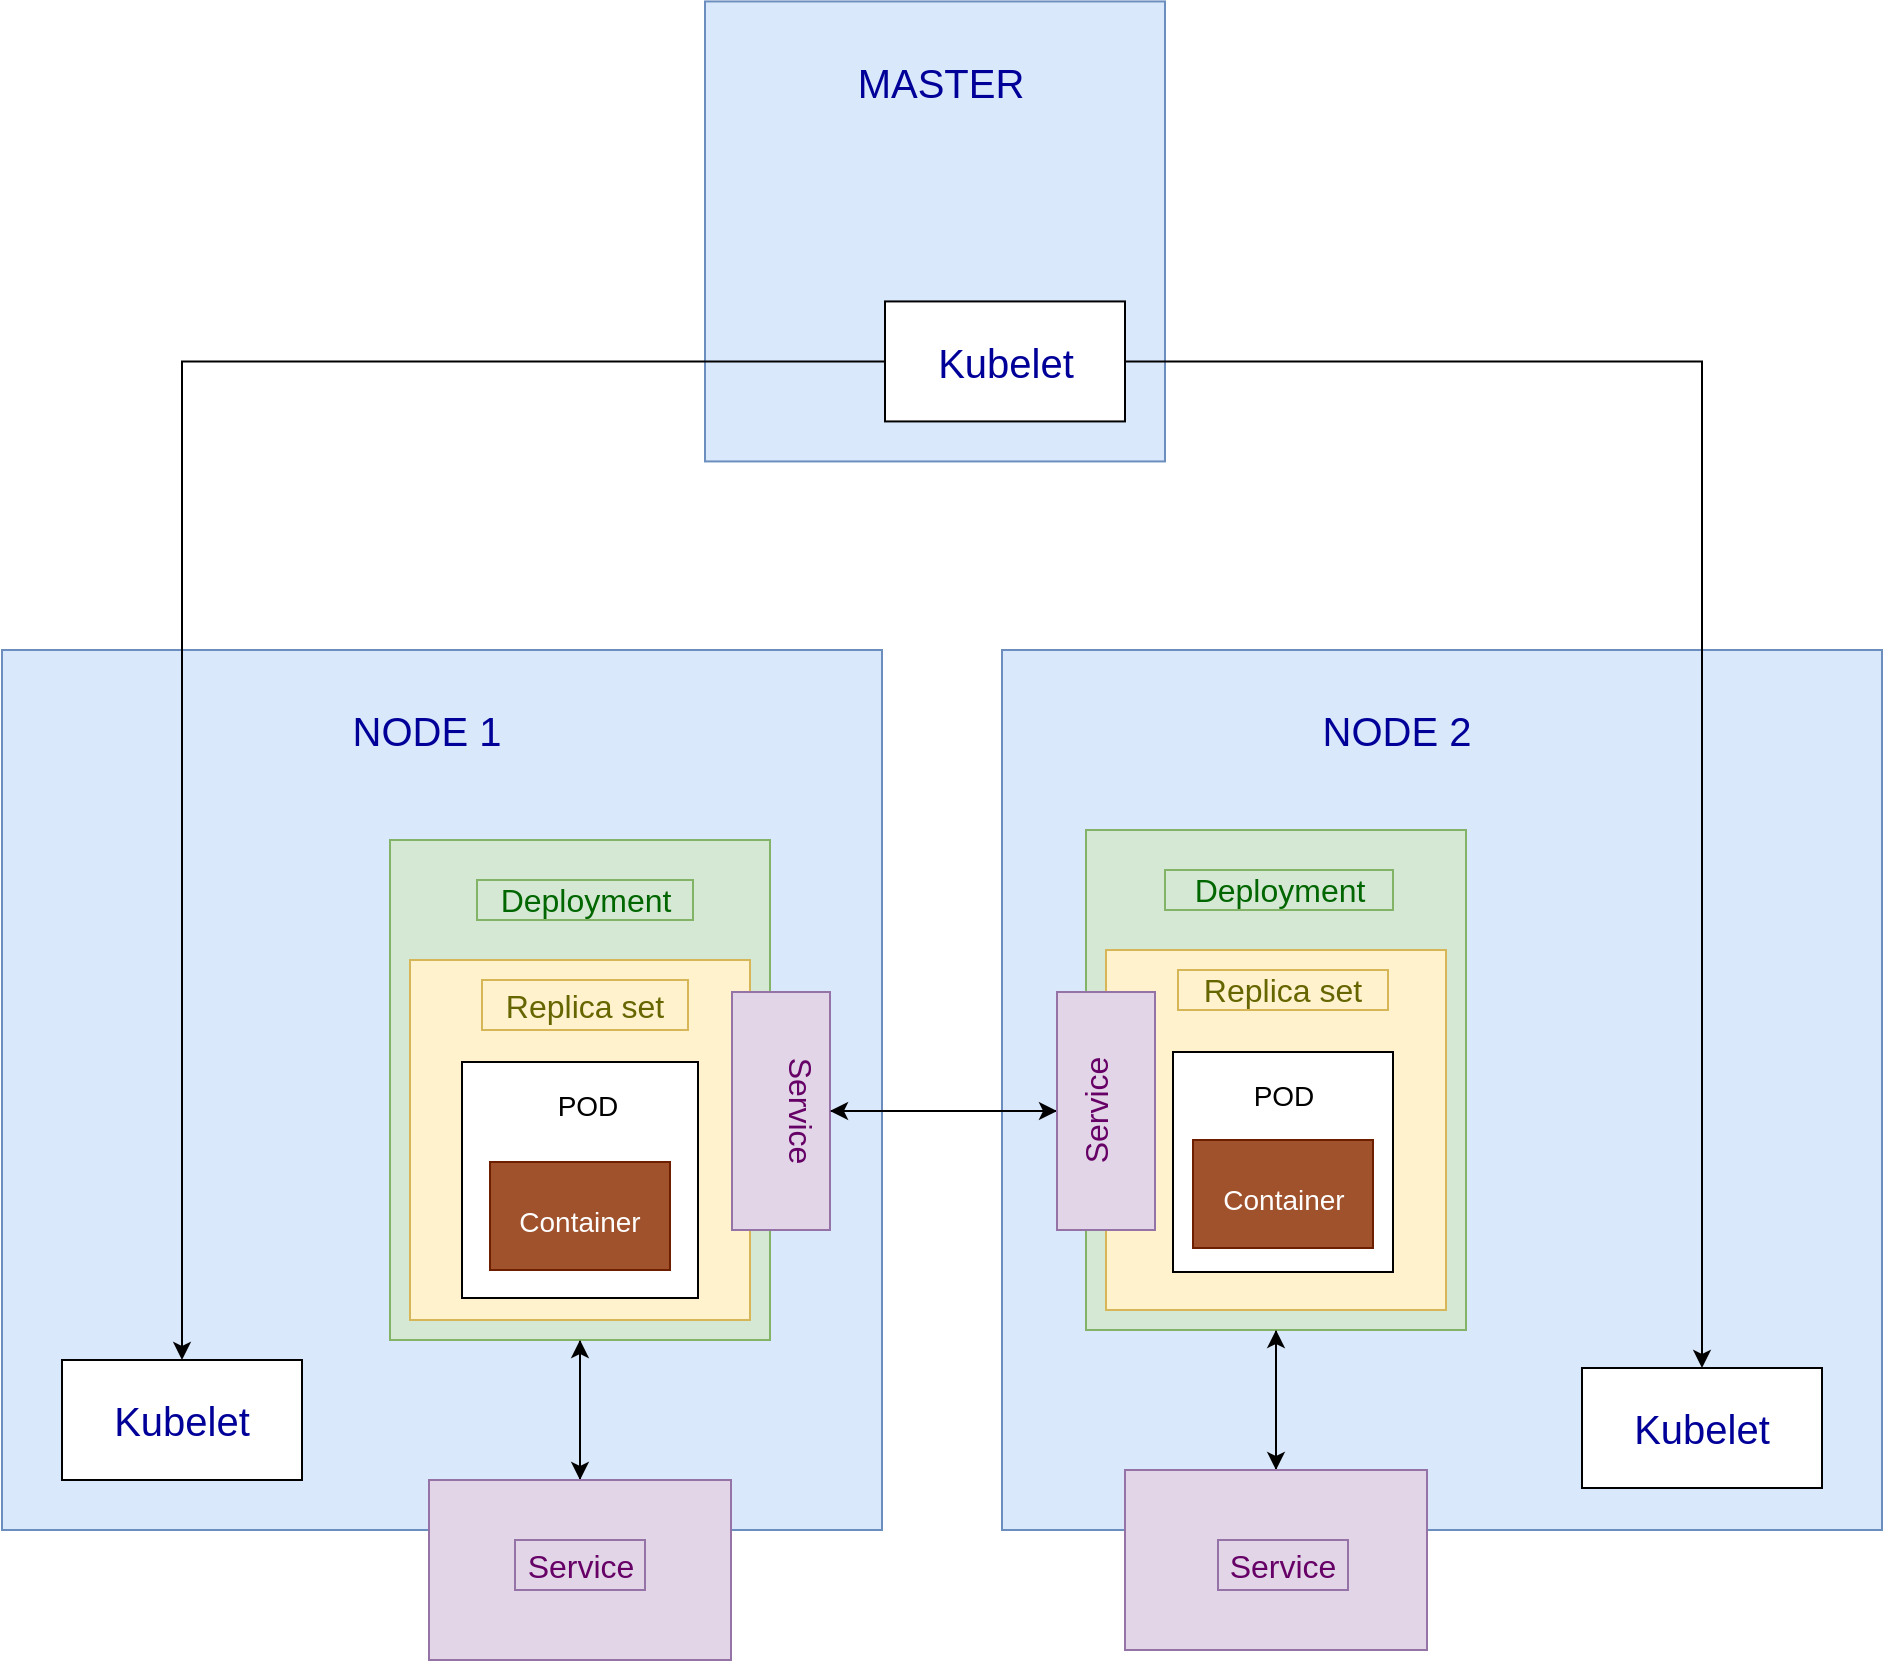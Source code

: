 <mxfile version="11.2.9" type="device" pages="1"><diagram id="TVPadQyQwi-CoDUWOwtm" name="Page-1"><mxGraphModel dx="2523" dy="1979" grid="1" gridSize="10" guides="1" tooltips="1" connect="1" arrows="1" fold="1" page="1" pageScale="1" pageWidth="850" pageHeight="1100" math="0" shadow="0"><root><mxCell id="0"/><mxCell id="1" parent="0"/><mxCell id="bcOwZ3Dogqg1HZM1iRyy-1" value="" style="whiteSpace=wrap;html=1;aspect=fixed;fillColor=#dae8fc;strokeColor=#6c8ebf;" vertex="1" parent="1"><mxGeometry x="260" y="130" width="440" height="440" as="geometry"/></mxCell><mxCell id="bcOwZ3Dogqg1HZM1iRyy-13" style="edgeStyle=orthogonalEdgeStyle;rounded=0;orthogonalLoop=1;jettySize=auto;html=1;fontColor=#666600;entryX=0.5;entryY=0;entryDx=0;entryDy=0;" edge="1" parent="1" source="bcOwZ3Dogqg1HZM1iRyy-3" target="bcOwZ3Dogqg1HZM1iRyy-5"><mxGeometry relative="1" as="geometry"><mxPoint x="397" y="550" as="targetPoint"/></mxGeometry></mxCell><mxCell id="bcOwZ3Dogqg1HZM1iRyy-3" value="" style="rounded=0;whiteSpace=wrap;html=1;fillColor=#d5e8d4;strokeColor=#82b366;" vertex="1" parent="1"><mxGeometry x="302" y="220" width="190" height="250" as="geometry"/></mxCell><mxCell id="bcOwZ3Dogqg1HZM1iRyy-4" value="" style="rounded=0;whiteSpace=wrap;html=1;fillColor=#fff2cc;strokeColor=#d6b656;" vertex="1" parent="1"><mxGeometry x="312" y="280" width="170" height="180" as="geometry"/></mxCell><mxCell id="bcOwZ3Dogqg1HZM1iRyy-12" style="edgeStyle=orthogonalEdgeStyle;rounded=0;orthogonalLoop=1;jettySize=auto;html=1;exitX=0.5;exitY=0;exitDx=0;exitDy=0;entryX=0.5;entryY=1;entryDx=0;entryDy=0;fontColor=#666600;" edge="1" parent="1" source="bcOwZ3Dogqg1HZM1iRyy-5" target="bcOwZ3Dogqg1HZM1iRyy-3"><mxGeometry relative="1" as="geometry"/></mxCell><mxCell id="bcOwZ3Dogqg1HZM1iRyy-5" value="" style="rounded=0;whiteSpace=wrap;html=1;fillColor=#e1d5e7;strokeColor=#9673a6;" vertex="1" parent="1"><mxGeometry x="321.5" y="540" width="151" height="90" as="geometry"/></mxCell><mxCell id="bcOwZ3Dogqg1HZM1iRyy-6" value="" style="whiteSpace=wrap;html=1;aspect=fixed;" vertex="1" parent="1"><mxGeometry x="345.5" y="331" width="110" height="110" as="geometry"/></mxCell><mxCell id="bcOwZ3Dogqg1HZM1iRyy-10" value="Deployment" style="text;html=1;strokeColor=#82b366;fillColor=#d5e8d4;align=center;verticalAlign=middle;whiteSpace=wrap;rounded=0;fontColor=#006600;fontSize=16;" vertex="1" parent="1"><mxGeometry x="341.5" y="240" width="114" height="20" as="geometry"/></mxCell><mxCell id="bcOwZ3Dogqg1HZM1iRyy-11" value="Replica set" style="text;html=1;strokeColor=#d6b656;fillColor=#fff2cc;align=center;verticalAlign=middle;whiteSpace=wrap;rounded=0;fontColor=#666600;fontSize=16;" vertex="1" parent="1"><mxGeometry x="348" y="290" width="105" height="20" as="geometry"/></mxCell><mxCell id="bcOwZ3Dogqg1HZM1iRyy-14" value="&lt;div style=&quot;font-size: 16px;&quot;&gt;Service&lt;/div&gt;" style="text;html=1;strokeColor=#9673a6;fillColor=#e1d5e7;align=center;verticalAlign=middle;whiteSpace=wrap;rounded=0;fontColor=#660066;fontSize=16;" vertex="1" parent="1"><mxGeometry x="368" y="575" width="65" height="25" as="geometry"/></mxCell><mxCell id="bcOwZ3Dogqg1HZM1iRyy-15" value="" style="whiteSpace=wrap;html=1;aspect=fixed;fillColor=#dae8fc;strokeColor=#6c8ebf;" vertex="1" parent="1"><mxGeometry x="-240" y="130" width="440" height="440" as="geometry"/></mxCell><mxCell id="bcOwZ3Dogqg1HZM1iRyy-19" style="edgeStyle=orthogonalEdgeStyle;rounded=0;orthogonalLoop=1;jettySize=auto;html=1;fontColor=#666600;entryX=0.5;entryY=0;entryDx=0;entryDy=0;" edge="1" parent="1" source="bcOwZ3Dogqg1HZM1iRyy-20" target="bcOwZ3Dogqg1HZM1iRyy-23"><mxGeometry relative="1" as="geometry"><mxPoint x="49" y="555" as="targetPoint"/></mxGeometry></mxCell><mxCell id="bcOwZ3Dogqg1HZM1iRyy-20" value="" style="rounded=0;whiteSpace=wrap;html=1;fillColor=#d5e8d4;strokeColor=#82b366;" vertex="1" parent="1"><mxGeometry x="-46" y="225" width="190" height="250" as="geometry"/></mxCell><mxCell id="bcOwZ3Dogqg1HZM1iRyy-21" value="" style="rounded=0;whiteSpace=wrap;html=1;fillColor=#fff2cc;strokeColor=#d6b656;" vertex="1" parent="1"><mxGeometry x="-36" y="285" width="170" height="180" as="geometry"/></mxCell><mxCell id="bcOwZ3Dogqg1HZM1iRyy-22" style="edgeStyle=orthogonalEdgeStyle;rounded=0;orthogonalLoop=1;jettySize=auto;html=1;exitX=0.5;exitY=0;exitDx=0;exitDy=0;entryX=0.5;entryY=1;entryDx=0;entryDy=0;fontColor=#666600;" edge="1" parent="1" source="bcOwZ3Dogqg1HZM1iRyy-23" target="bcOwZ3Dogqg1HZM1iRyy-20"><mxGeometry relative="1" as="geometry"/></mxCell><mxCell id="bcOwZ3Dogqg1HZM1iRyy-23" value="" style="rounded=0;whiteSpace=wrap;html=1;fillColor=#e1d5e7;strokeColor=#9673a6;" vertex="1" parent="1"><mxGeometry x="-26.5" y="545" width="151" height="90" as="geometry"/></mxCell><mxCell id="bcOwZ3Dogqg1HZM1iRyy-24" value="" style="whiteSpace=wrap;html=1;aspect=fixed;" vertex="1" parent="1"><mxGeometry x="-10" y="336" width="118" height="118" as="geometry"/></mxCell><mxCell id="bcOwZ3Dogqg1HZM1iRyy-25" value="Deployment" style="text;html=1;strokeColor=#82b366;fillColor=#d5e8d4;align=center;verticalAlign=middle;whiteSpace=wrap;rounded=0;fontColor=#006600;fontSize=16;" vertex="1" parent="1"><mxGeometry x="-2.5" y="245" width="108" height="20" as="geometry"/></mxCell><mxCell id="bcOwZ3Dogqg1HZM1iRyy-26" value="Replica set" style="text;html=1;strokeColor=#d6b656;fillColor=#fff2cc;align=center;verticalAlign=middle;whiteSpace=wrap;rounded=0;fontColor=#666600;fontSize=16;" vertex="1" parent="1"><mxGeometry y="295" width="103" height="25" as="geometry"/></mxCell><mxCell id="bcOwZ3Dogqg1HZM1iRyy-36" style="edgeStyle=orthogonalEdgeStyle;rounded=0;orthogonalLoop=1;jettySize=auto;html=1;entryX=0;entryY=0.5;entryDx=0;entryDy=0;fontColor=#660066;" edge="1" parent="1" source="bcOwZ3Dogqg1HZM1iRyy-28" target="bcOwZ3Dogqg1HZM1iRyy-30"><mxGeometry relative="1" as="geometry"/></mxCell><mxCell id="bcOwZ3Dogqg1HZM1iRyy-28" value="" style="rounded=0;whiteSpace=wrap;html=1;fillColor=#e1d5e7;strokeColor=#9673a6;" vertex="1" parent="1"><mxGeometry x="125" y="301" width="49" height="119" as="geometry"/></mxCell><mxCell id="bcOwZ3Dogqg1HZM1iRyy-29" value="&lt;div style=&quot;font-size: 16px;&quot;&gt;Service&lt;/div&gt;&lt;div style=&quot;font-size: 16px;&quot;&gt;&lt;br style=&quot;font-size: 16px;&quot;&gt;&lt;/div&gt;" style="text;html=1;strokeColor=none;fillColor=none;align=center;verticalAlign=middle;whiteSpace=wrap;rounded=0;fontColor=#660066;direction=west;rotation=90;fontSize=16;" vertex="1" parent="1"><mxGeometry x="129.5" y="350" width="40" height="20" as="geometry"/></mxCell><mxCell id="bcOwZ3Dogqg1HZM1iRyy-35" style="edgeStyle=orthogonalEdgeStyle;rounded=0;orthogonalLoop=1;jettySize=auto;html=1;entryX=1;entryY=0.5;entryDx=0;entryDy=0;fontColor=#660066;" edge="1" parent="1" source="bcOwZ3Dogqg1HZM1iRyy-30" target="bcOwZ3Dogqg1HZM1iRyy-28"><mxGeometry relative="1" as="geometry"/></mxCell><mxCell id="bcOwZ3Dogqg1HZM1iRyy-30" value="" style="rounded=0;whiteSpace=wrap;html=1;fillColor=#e1d5e7;strokeColor=#9673a6;" vertex="1" parent="1"><mxGeometry x="287.5" y="301" width="49" height="119" as="geometry"/></mxCell><mxCell id="bcOwZ3Dogqg1HZM1iRyy-31" value="&lt;div style=&quot;font-size: 16px;&quot;&gt;Service&lt;/div&gt;&lt;div style=&quot;font-size: 16px;&quot;&gt;&lt;br style=&quot;font-size: 16px;&quot;&gt;&lt;/div&gt;" style="text;html=1;strokeColor=none;fillColor=none;align=center;verticalAlign=middle;whiteSpace=wrap;rounded=0;fontColor=#660066;direction=west;rotation=-90;fontSize=16;" vertex="1" parent="1"><mxGeometry x="297" y="350" width="40" height="20" as="geometry"/></mxCell><mxCell id="bcOwZ3Dogqg1HZM1iRyy-38" value="NODE 1" style="text;html=1;strokeColor=none;fillColor=none;align=center;verticalAlign=middle;whiteSpace=wrap;rounded=0;fontColor=#000099;fontSize=20;" vertex="1" parent="1"><mxGeometry x="-73.5" y="160" width="91" height="20" as="geometry"/></mxCell><mxCell id="bcOwZ3Dogqg1HZM1iRyy-39" value="&lt;div&gt;NODE 2&lt;/div&gt;" style="text;html=1;strokeColor=none;fillColor=none;align=center;verticalAlign=middle;whiteSpace=wrap;rounded=0;fontColor=#000099;fontSize=20;" vertex="1" parent="1"><mxGeometry x="411.5" y="160" width="91" height="20" as="geometry"/></mxCell><mxCell id="bcOwZ3Dogqg1HZM1iRyy-40" value="" style="whiteSpace=wrap;html=1;aspect=fixed;fillColor=#dae8fc;strokeColor=#6c8ebf;" vertex="1" parent="1"><mxGeometry x="111.5" y="-194.286" width="230" height="230" as="geometry"/></mxCell><mxCell id="bcOwZ3Dogqg1HZM1iRyy-52" value="MASTER" style="text;html=1;strokeColor=none;fillColor=none;align=center;verticalAlign=middle;whiteSpace=wrap;rounded=0;fontColor=#000099;fontSize=20;" vertex="1" parent="1"><mxGeometry x="184" y="-164.286" width="91" height="20" as="geometry"/></mxCell><mxCell id="bcOwZ3Dogqg1HZM1iRyy-53" value="Kubelet" style="rounded=0;whiteSpace=wrap;html=1;fontSize=20;fontColor=#000099;" vertex="1" parent="1"><mxGeometry x="550" y="489" width="120" height="60" as="geometry"/></mxCell><mxCell id="bcOwZ3Dogqg1HZM1iRyy-54" value="Kubelet" style="rounded=0;whiteSpace=wrap;html=1;fontSize=20;fontColor=#000099;" vertex="1" parent="1"><mxGeometry x="-210" y="485" width="120" height="60" as="geometry"/></mxCell><mxCell id="bcOwZ3Dogqg1HZM1iRyy-57" style="edgeStyle=orthogonalEdgeStyle;rounded=0;orthogonalLoop=1;jettySize=auto;html=1;fontSize=16;fontColor=#000099;" edge="1" parent="1" source="bcOwZ3Dogqg1HZM1iRyy-55" target="bcOwZ3Dogqg1HZM1iRyy-54"><mxGeometry relative="1" as="geometry"/></mxCell><mxCell id="bcOwZ3Dogqg1HZM1iRyy-58" style="edgeStyle=orthogonalEdgeStyle;rounded=0;orthogonalLoop=1;jettySize=auto;html=1;fontSize=16;fontColor=#000099;" edge="1" parent="1" source="bcOwZ3Dogqg1HZM1iRyy-55" target="bcOwZ3Dogqg1HZM1iRyy-53"><mxGeometry relative="1" as="geometry"/></mxCell><mxCell id="bcOwZ3Dogqg1HZM1iRyy-55" value="Kubelet" style="rounded=0;whiteSpace=wrap;html=1;fontSize=20;fontColor=#000099;" vertex="1" parent="1"><mxGeometry x="201.5" y="-44.286" width="120" height="60" as="geometry"/></mxCell><mxCell id="bcOwZ3Dogqg1HZM1iRyy-56" value="&lt;div style=&quot;font-size: 16px;&quot;&gt;Service&lt;/div&gt;" style="text;html=1;strokeColor=#9673a6;fillColor=#e1d5e7;align=center;verticalAlign=middle;whiteSpace=wrap;rounded=0;fontColor=#660066;fontSize=16;" vertex="1" parent="1"><mxGeometry x="16.5" y="575" width="65" height="25" as="geometry"/></mxCell><mxCell id="bcOwZ3Dogqg1HZM1iRyy-59" value="&lt;font style=&quot;font-size: 14px&quot;&gt;POD&lt;/font&gt;" style="text;html=1;strokeColor=none;fillColor=none;align=center;verticalAlign=middle;whiteSpace=wrap;rounded=0;fontSize=20;fontColor=#000000;" vertex="1" parent="1"><mxGeometry x="33" y="345" width="40" height="20" as="geometry"/></mxCell><mxCell id="bcOwZ3Dogqg1HZM1iRyy-60" value="&lt;font style=&quot;font-size: 14px&quot;&gt;POD&lt;/font&gt;" style="text;html=1;strokeColor=none;fillColor=none;align=center;verticalAlign=middle;whiteSpace=wrap;rounded=0;fontSize=20;fontColor=#000000;" vertex="1" parent="1"><mxGeometry x="380.5" y="340" width="40" height="20" as="geometry"/></mxCell><mxCell id="bcOwZ3Dogqg1HZM1iRyy-61" value="&lt;font style=&quot;font-size: 14px&quot;&gt;Container&lt;/font&gt;" style="rounded=0;whiteSpace=wrap;html=1;fontSize=20;fontColor=#ffffff;fillColor=#a0522d;strokeColor=#6D1F00;" vertex="1" parent="1"><mxGeometry x="4" y="386" width="90" height="54" as="geometry"/></mxCell><mxCell id="bcOwZ3Dogqg1HZM1iRyy-62" value="&lt;font style=&quot;font-size: 14px&quot;&gt;Container&lt;/font&gt;" style="rounded=0;whiteSpace=wrap;html=1;fontSize=20;fontColor=#ffffff;fillColor=#a0522d;strokeColor=#6D1F00;" vertex="1" parent="1"><mxGeometry x="355.5" y="375" width="90" height="54" as="geometry"/></mxCell></root></mxGraphModel></diagram></mxfile>
